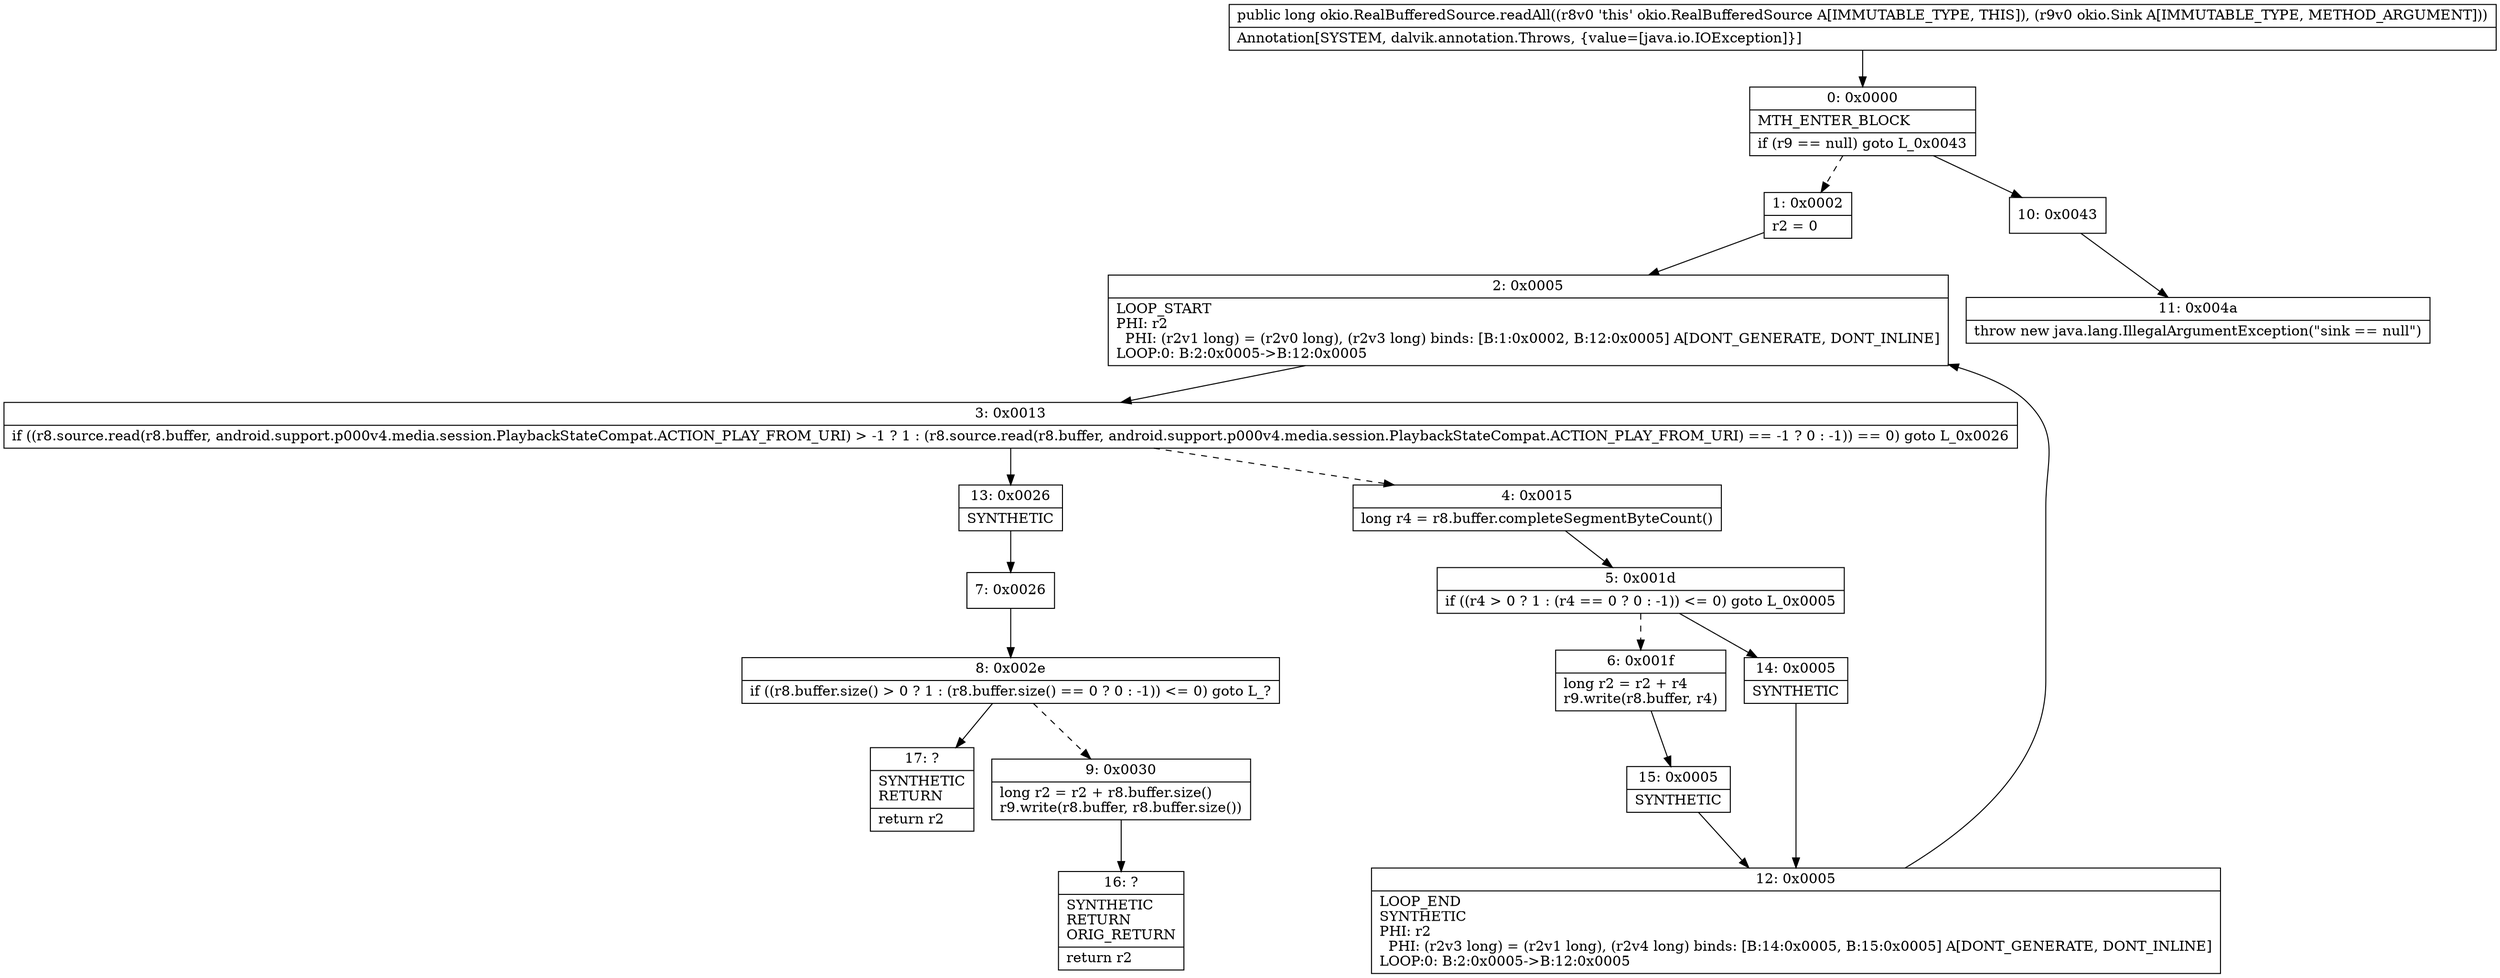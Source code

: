 digraph "CFG forokio.RealBufferedSource.readAll(Lokio\/Sink;)J" {
Node_0 [shape=record,label="{0\:\ 0x0000|MTH_ENTER_BLOCK\l|if (r9 == null) goto L_0x0043\l}"];
Node_1 [shape=record,label="{1\:\ 0x0002|r2 = 0\l}"];
Node_2 [shape=record,label="{2\:\ 0x0005|LOOP_START\lPHI: r2 \l  PHI: (r2v1 long) = (r2v0 long), (r2v3 long) binds: [B:1:0x0002, B:12:0x0005] A[DONT_GENERATE, DONT_INLINE]\lLOOP:0: B:2:0x0005\-\>B:12:0x0005\l}"];
Node_3 [shape=record,label="{3\:\ 0x0013|if ((r8.source.read(r8.buffer, android.support.p000v4.media.session.PlaybackStateCompat.ACTION_PLAY_FROM_URI) \> \-1 ? 1 : (r8.source.read(r8.buffer, android.support.p000v4.media.session.PlaybackStateCompat.ACTION_PLAY_FROM_URI) == \-1 ? 0 : \-1)) == 0) goto L_0x0026\l}"];
Node_4 [shape=record,label="{4\:\ 0x0015|long r4 = r8.buffer.completeSegmentByteCount()\l}"];
Node_5 [shape=record,label="{5\:\ 0x001d|if ((r4 \> 0 ? 1 : (r4 == 0 ? 0 : \-1)) \<= 0) goto L_0x0005\l}"];
Node_6 [shape=record,label="{6\:\ 0x001f|long r2 = r2 + r4\lr9.write(r8.buffer, r4)\l}"];
Node_7 [shape=record,label="{7\:\ 0x0026}"];
Node_8 [shape=record,label="{8\:\ 0x002e|if ((r8.buffer.size() \> 0 ? 1 : (r8.buffer.size() == 0 ? 0 : \-1)) \<= 0) goto L_?\l}"];
Node_9 [shape=record,label="{9\:\ 0x0030|long r2 = r2 + r8.buffer.size()\lr9.write(r8.buffer, r8.buffer.size())\l}"];
Node_10 [shape=record,label="{10\:\ 0x0043}"];
Node_11 [shape=record,label="{11\:\ 0x004a|throw new java.lang.IllegalArgumentException(\"sink == null\")\l}"];
Node_12 [shape=record,label="{12\:\ 0x0005|LOOP_END\lSYNTHETIC\lPHI: r2 \l  PHI: (r2v3 long) = (r2v1 long), (r2v4 long) binds: [B:14:0x0005, B:15:0x0005] A[DONT_GENERATE, DONT_INLINE]\lLOOP:0: B:2:0x0005\-\>B:12:0x0005\l}"];
Node_13 [shape=record,label="{13\:\ 0x0026|SYNTHETIC\l}"];
Node_14 [shape=record,label="{14\:\ 0x0005|SYNTHETIC\l}"];
Node_15 [shape=record,label="{15\:\ 0x0005|SYNTHETIC\l}"];
Node_16 [shape=record,label="{16\:\ ?|SYNTHETIC\lRETURN\lORIG_RETURN\l|return r2\l}"];
Node_17 [shape=record,label="{17\:\ ?|SYNTHETIC\lRETURN\l|return r2\l}"];
MethodNode[shape=record,label="{public long okio.RealBufferedSource.readAll((r8v0 'this' okio.RealBufferedSource A[IMMUTABLE_TYPE, THIS]), (r9v0 okio.Sink A[IMMUTABLE_TYPE, METHOD_ARGUMENT]))  | Annotation[SYSTEM, dalvik.annotation.Throws, \{value=[java.io.IOException]\}]\l}"];
MethodNode -> Node_0;
Node_0 -> Node_1[style=dashed];
Node_0 -> Node_10;
Node_1 -> Node_2;
Node_2 -> Node_3;
Node_3 -> Node_4[style=dashed];
Node_3 -> Node_13;
Node_4 -> Node_5;
Node_5 -> Node_6[style=dashed];
Node_5 -> Node_14;
Node_6 -> Node_15;
Node_7 -> Node_8;
Node_8 -> Node_9[style=dashed];
Node_8 -> Node_17;
Node_9 -> Node_16;
Node_10 -> Node_11;
Node_12 -> Node_2;
Node_13 -> Node_7;
Node_14 -> Node_12;
Node_15 -> Node_12;
}

